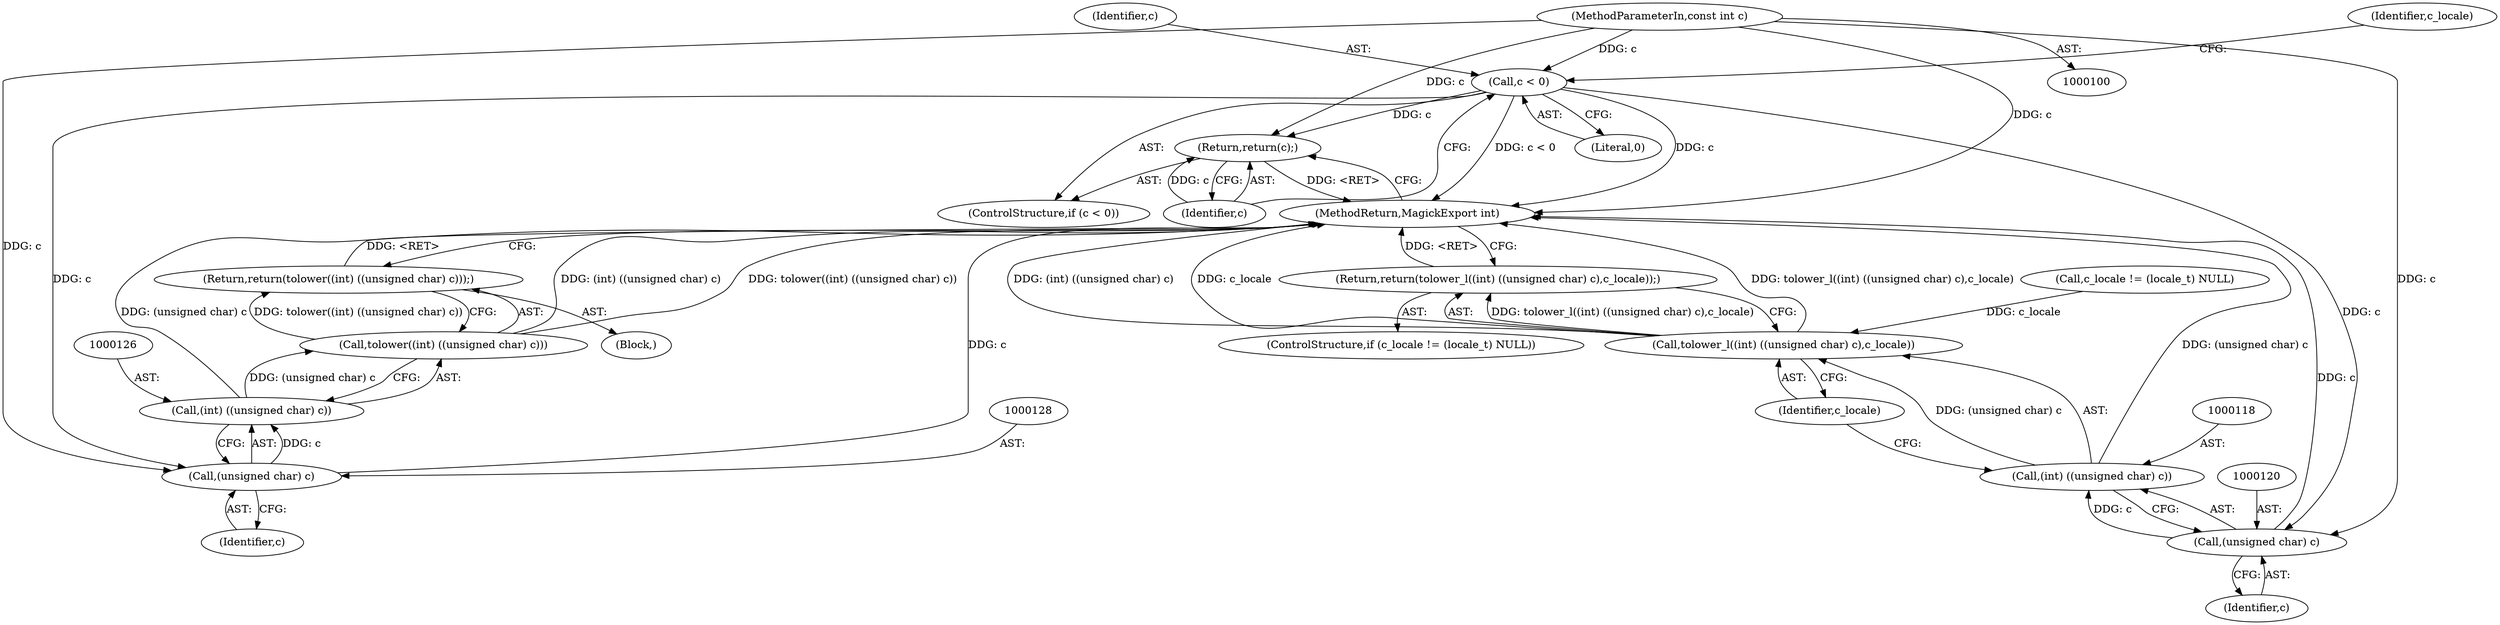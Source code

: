 digraph "1_ImageMagick_58d9c46929ca0828edde34d263700c3a5fe8dc3c@del" {
"1000104" [label="(Call,c < 0)"];
"1000101" [label="(MethodParameterIn,const int c)"];
"1000107" [label="(Return,return(c);)"];
"1000119" [label="(Call,(unsigned char) c)"];
"1000117" [label="(Call,(int) ((unsigned char) c))"];
"1000116" [label="(Call,tolower_l((int) ((unsigned char) c),c_locale))"];
"1000115" [label="(Return,return(tolower_l((int) ((unsigned char) c),c_locale));)"];
"1000127" [label="(Call,(unsigned char) c)"];
"1000125" [label="(Call,(int) ((unsigned char) c))"];
"1000124" [label="(Call,tolower((int) ((unsigned char) c)))"];
"1000123" [label="(Return,return(tolower((int) ((unsigned char) c)));)"];
"1000105" [label="(Identifier,c)"];
"1000127" [label="(Call,(unsigned char) c)"];
"1000103" [label="(ControlStructure,if (c < 0))"];
"1000104" [label="(Call,c < 0)"];
"1000124" [label="(Call,tolower((int) ((unsigned char) c)))"];
"1000129" [label="(Identifier,c)"];
"1000125" [label="(Call,(int) ((unsigned char) c))"];
"1000111" [label="(Identifier,c_locale)"];
"1000110" [label="(Call,c_locale != (locale_t) NULL)"];
"1000116" [label="(Call,tolower_l((int) ((unsigned char) c),c_locale))"];
"1000115" [label="(Return,return(tolower_l((int) ((unsigned char) c),c_locale));)"];
"1000117" [label="(Call,(int) ((unsigned char) c))"];
"1000107" [label="(Return,return(c);)"];
"1000106" [label="(Literal,0)"];
"1000108" [label="(Identifier,c)"];
"1000119" [label="(Call,(unsigned char) c)"];
"1000122" [label="(Identifier,c_locale)"];
"1000121" [label="(Identifier,c)"];
"1000101" [label="(MethodParameterIn,const int c)"];
"1000102" [label="(Block,)"];
"1000123" [label="(Return,return(tolower((int) ((unsigned char) c)));)"];
"1000109" [label="(ControlStructure,if (c_locale != (locale_t) NULL))"];
"1000130" [label="(MethodReturn,MagickExport int)"];
"1000104" -> "1000103"  [label="AST: "];
"1000104" -> "1000106"  [label="CFG: "];
"1000105" -> "1000104"  [label="AST: "];
"1000106" -> "1000104"  [label="AST: "];
"1000108" -> "1000104"  [label="CFG: "];
"1000111" -> "1000104"  [label="CFG: "];
"1000104" -> "1000130"  [label="DDG: c < 0"];
"1000104" -> "1000130"  [label="DDG: c"];
"1000101" -> "1000104"  [label="DDG: c"];
"1000104" -> "1000107"  [label="DDG: c"];
"1000104" -> "1000119"  [label="DDG: c"];
"1000104" -> "1000127"  [label="DDG: c"];
"1000101" -> "1000100"  [label="AST: "];
"1000101" -> "1000130"  [label="DDG: c"];
"1000101" -> "1000107"  [label="DDG: c"];
"1000101" -> "1000119"  [label="DDG: c"];
"1000101" -> "1000127"  [label="DDG: c"];
"1000107" -> "1000103"  [label="AST: "];
"1000107" -> "1000108"  [label="CFG: "];
"1000108" -> "1000107"  [label="AST: "];
"1000130" -> "1000107"  [label="CFG: "];
"1000107" -> "1000130"  [label="DDG: <RET>"];
"1000108" -> "1000107"  [label="DDG: c"];
"1000119" -> "1000117"  [label="AST: "];
"1000119" -> "1000121"  [label="CFG: "];
"1000120" -> "1000119"  [label="AST: "];
"1000121" -> "1000119"  [label="AST: "];
"1000117" -> "1000119"  [label="CFG: "];
"1000119" -> "1000130"  [label="DDG: c"];
"1000119" -> "1000117"  [label="DDG: c"];
"1000117" -> "1000116"  [label="AST: "];
"1000118" -> "1000117"  [label="AST: "];
"1000122" -> "1000117"  [label="CFG: "];
"1000117" -> "1000130"  [label="DDG: (unsigned char) c"];
"1000117" -> "1000116"  [label="DDG: (unsigned char) c"];
"1000116" -> "1000115"  [label="AST: "];
"1000116" -> "1000122"  [label="CFG: "];
"1000122" -> "1000116"  [label="AST: "];
"1000115" -> "1000116"  [label="CFG: "];
"1000116" -> "1000130"  [label="DDG: (int) ((unsigned char) c)"];
"1000116" -> "1000130"  [label="DDG: c_locale"];
"1000116" -> "1000130"  [label="DDG: tolower_l((int) ((unsigned char) c),c_locale)"];
"1000116" -> "1000115"  [label="DDG: tolower_l((int) ((unsigned char) c),c_locale)"];
"1000110" -> "1000116"  [label="DDG: c_locale"];
"1000115" -> "1000109"  [label="AST: "];
"1000130" -> "1000115"  [label="CFG: "];
"1000115" -> "1000130"  [label="DDG: <RET>"];
"1000127" -> "1000125"  [label="AST: "];
"1000127" -> "1000129"  [label="CFG: "];
"1000128" -> "1000127"  [label="AST: "];
"1000129" -> "1000127"  [label="AST: "];
"1000125" -> "1000127"  [label="CFG: "];
"1000127" -> "1000130"  [label="DDG: c"];
"1000127" -> "1000125"  [label="DDG: c"];
"1000125" -> "1000124"  [label="AST: "];
"1000126" -> "1000125"  [label="AST: "];
"1000124" -> "1000125"  [label="CFG: "];
"1000125" -> "1000130"  [label="DDG: (unsigned char) c"];
"1000125" -> "1000124"  [label="DDG: (unsigned char) c"];
"1000124" -> "1000123"  [label="AST: "];
"1000123" -> "1000124"  [label="CFG: "];
"1000124" -> "1000130"  [label="DDG: (int) ((unsigned char) c)"];
"1000124" -> "1000130"  [label="DDG: tolower((int) ((unsigned char) c))"];
"1000124" -> "1000123"  [label="DDG: tolower((int) ((unsigned char) c))"];
"1000123" -> "1000102"  [label="AST: "];
"1000130" -> "1000123"  [label="CFG: "];
"1000123" -> "1000130"  [label="DDG: <RET>"];
}
